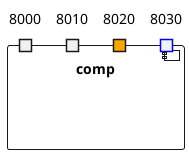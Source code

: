 {
  "sha1": "panqfgdtyxkv1fqoboucinzbrzt0xze",
  "insertion": {
    "when": "2024-06-04T17:28:40.860Z",
    "url": "https://forum.plantuml.net/16306/coloring-single-ports",
    "user": "plantuml@gmail.com"
  }
}
@startuml
skinparam boundary {
  BorderColor #greenyellow
  BackgroundColor #red
  BorderColor<<magenta>> #magenta
}

component comp {
  port "8000" as p80
  port "8010" as p81 <<magenta>>
  port "8020" as p82 #orange
  port "8030" as p83 #line:blue
}
@enduml

